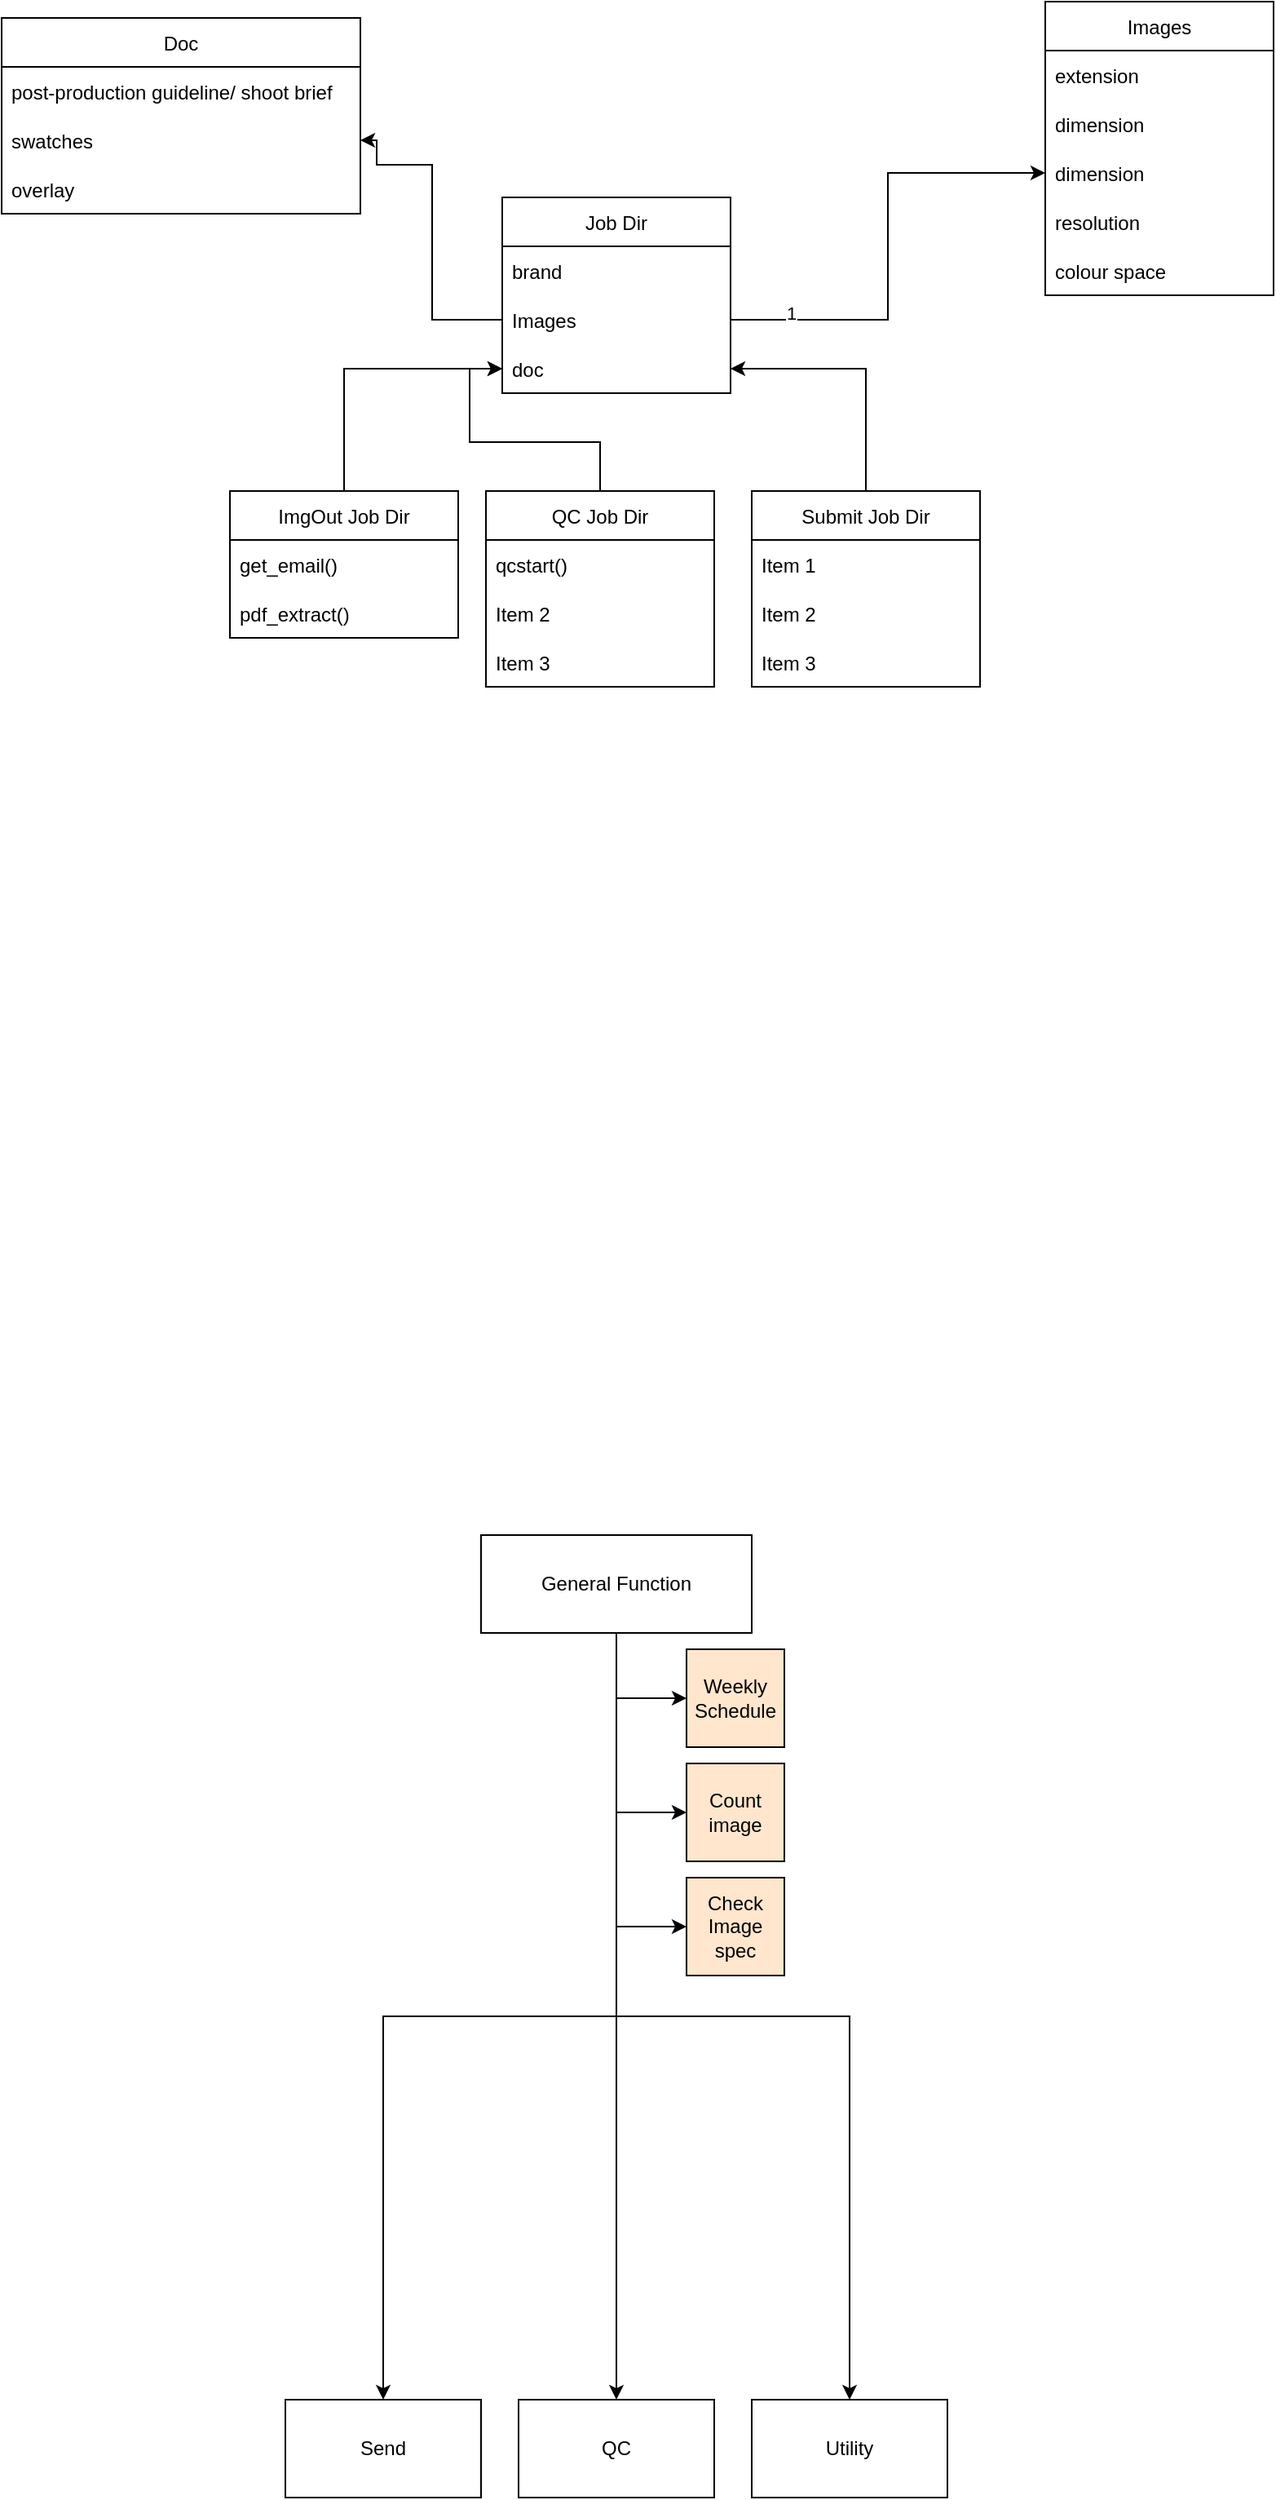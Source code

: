 <mxfile version="20.1.1" type="github">
  <diagram id="C5RBs43oDa-KdzZeNtuy" name="Page-1">
    <mxGraphModel dx="725" dy="1686" grid="1" gridSize="10" guides="1" tooltips="1" connect="1" arrows="1" fold="1" page="1" pageScale="1" pageWidth="827" pageHeight="1169" math="0" shadow="0">
      <root>
        <mxCell id="WIyWlLk6GJQsqaUBKTNV-0" />
        <mxCell id="WIyWlLk6GJQsqaUBKTNV-1" parent="WIyWlLk6GJQsqaUBKTNV-0" />
        <mxCell id="lcXrM0N4Hb1fk3FUeHap-44" style="edgeStyle=orthogonalEdgeStyle;rounded=0;orthogonalLoop=1;jettySize=auto;html=1;exitX=0.5;exitY=1;exitDx=0;exitDy=0;entryX=0;entryY=0.5;entryDx=0;entryDy=0;" parent="WIyWlLk6GJQsqaUBKTNV-1" source="lcXrM0N4Hb1fk3FUeHap-1" target="lcXrM0N4Hb1fk3FUeHap-39" edge="1">
          <mxGeometry relative="1" as="geometry" />
        </mxCell>
        <mxCell id="lcXrM0N4Hb1fk3FUeHap-52" style="edgeStyle=orthogonalEdgeStyle;rounded=0;orthogonalLoop=1;jettySize=auto;html=1;entryX=0.5;entryY=0;entryDx=0;entryDy=0;" parent="WIyWlLk6GJQsqaUBKTNV-1" source="lcXrM0N4Hb1fk3FUeHap-1" target="lcXrM0N4Hb1fk3FUeHap-37" edge="1">
          <mxGeometry relative="1" as="geometry" />
        </mxCell>
        <mxCell id="lcXrM0N4Hb1fk3FUeHap-53" style="edgeStyle=orthogonalEdgeStyle;rounded=0;orthogonalLoop=1;jettySize=auto;html=1;entryX=0.5;entryY=0;entryDx=0;entryDy=0;exitX=0.5;exitY=1;exitDx=0;exitDy=0;" parent="WIyWlLk6GJQsqaUBKTNV-1" source="lcXrM0N4Hb1fk3FUeHap-1" target="lcXrM0N4Hb1fk3FUeHap-34" edge="1">
          <mxGeometry relative="1" as="geometry">
            <mxPoint x="320" y="360" as="targetPoint" />
          </mxGeometry>
        </mxCell>
        <mxCell id="lcXrM0N4Hb1fk3FUeHap-55" style="edgeStyle=orthogonalEdgeStyle;rounded=0;orthogonalLoop=1;jettySize=auto;html=1;entryX=0.5;entryY=0;entryDx=0;entryDy=0;exitX=0.5;exitY=1;exitDx=0;exitDy=0;" parent="WIyWlLk6GJQsqaUBKTNV-1" source="lcXrM0N4Hb1fk3FUeHap-1" target="lcXrM0N4Hb1fk3FUeHap-38" edge="1">
          <mxGeometry relative="1" as="geometry" />
        </mxCell>
        <mxCell id="lcXrM0N4Hb1fk3FUeHap-56" style="edgeStyle=orthogonalEdgeStyle;rounded=0;orthogonalLoop=1;jettySize=auto;html=1;entryX=0.5;entryY=1;entryDx=0;entryDy=0;" parent="WIyWlLk6GJQsqaUBKTNV-1" source="lcXrM0N4Hb1fk3FUeHap-1" target="lcXrM0N4Hb1fk3FUeHap-41" edge="1">
          <mxGeometry relative="1" as="geometry" />
        </mxCell>
        <mxCell id="lcXrM0N4Hb1fk3FUeHap-59" style="edgeStyle=orthogonalEdgeStyle;rounded=0;orthogonalLoop=1;jettySize=auto;html=1;entryX=0.5;entryY=1;entryDx=0;entryDy=0;" parent="WIyWlLk6GJQsqaUBKTNV-1" source="lcXrM0N4Hb1fk3FUeHap-1" target="lcXrM0N4Hb1fk3FUeHap-58" edge="1">
          <mxGeometry relative="1" as="geometry" />
        </mxCell>
        <mxCell id="lcXrM0N4Hb1fk3FUeHap-1" value="General Function" style="rounded=0;whiteSpace=wrap;html=1;" parent="WIyWlLk6GJQsqaUBKTNV-1" vertex="1">
          <mxGeometry x="314" y="-160" width="166" height="60" as="geometry" />
        </mxCell>
        <mxCell id="lcXrM0N4Hb1fk3FUeHap-34" value="Send" style="whiteSpace=wrap;html=1;rounded=0;" parent="WIyWlLk6GJQsqaUBKTNV-1" vertex="1">
          <mxGeometry x="194" y="370" width="120" height="60" as="geometry" />
        </mxCell>
        <mxCell id="lcXrM0N4Hb1fk3FUeHap-37" value="QC" style="whiteSpace=wrap;html=1;rounded=0;" parent="WIyWlLk6GJQsqaUBKTNV-1" vertex="1">
          <mxGeometry x="337" y="370" width="120" height="60" as="geometry" />
        </mxCell>
        <mxCell id="lcXrM0N4Hb1fk3FUeHap-38" value="Utility" style="whiteSpace=wrap;html=1;rounded=0;" parent="WIyWlLk6GJQsqaUBKTNV-1" vertex="1">
          <mxGeometry x="480" y="370" width="120" height="60" as="geometry" />
        </mxCell>
        <mxCell id="lcXrM0N4Hb1fk3FUeHap-39" value="Weekly Schedule" style="whiteSpace=wrap;html=1;rounded=0;fillColor=#FFE6CC;" parent="WIyWlLk6GJQsqaUBKTNV-1" vertex="1">
          <mxGeometry x="440" y="-90" width="60" height="60" as="geometry" />
        </mxCell>
        <mxCell id="lcXrM0N4Hb1fk3FUeHap-40" style="edgeStyle=none;rounded=0;orthogonalLoop=1;jettySize=auto;html=1;exitX=1;exitY=0.75;exitDx=0;exitDy=0;" parent="WIyWlLk6GJQsqaUBKTNV-1" source="lcXrM0N4Hb1fk3FUeHap-39" target="lcXrM0N4Hb1fk3FUeHap-39" edge="1">
          <mxGeometry relative="1" as="geometry" />
        </mxCell>
        <mxCell id="lcXrM0N4Hb1fk3FUeHap-41" value="Count image" style="whiteSpace=wrap;html=1;rounded=0;fillColor=#FFE6CC;direction=south;" parent="WIyWlLk6GJQsqaUBKTNV-1" vertex="1">
          <mxGeometry x="440" y="-20" width="60" height="60" as="geometry" />
        </mxCell>
        <mxCell id="lcXrM0N4Hb1fk3FUeHap-58" value="Check&lt;br&gt;Image spec" style="whiteSpace=wrap;html=1;rounded=0;fillColor=#FFE6CC;direction=south;" parent="WIyWlLk6GJQsqaUBKTNV-1" vertex="1">
          <mxGeometry x="440" y="50" width="60" height="60" as="geometry" />
        </mxCell>
        <mxCell id="jGZXXcA7KvOJNHB1vB-I-1" value="Images" style="swimlane;fontStyle=0;childLayout=stackLayout;horizontal=1;startSize=30;horizontalStack=0;resizeParent=1;resizeParentMax=0;resizeLast=0;collapsible=1;marginBottom=0;" parent="WIyWlLk6GJQsqaUBKTNV-1" vertex="1">
          <mxGeometry x="660" y="-1100" width="140" height="180" as="geometry" />
        </mxCell>
        <mxCell id="jGZXXcA7KvOJNHB1vB-I-2" value="extension" style="text;strokeColor=none;fillColor=none;align=left;verticalAlign=middle;spacingLeft=4;spacingRight=4;overflow=hidden;points=[[0,0.5],[1,0.5]];portConstraint=eastwest;rotatable=0;" parent="jGZXXcA7KvOJNHB1vB-I-1" vertex="1">
          <mxGeometry y="30" width="140" height="30" as="geometry" />
        </mxCell>
        <mxCell id="jGZXXcA7KvOJNHB1vB-I-13" value="dimension" style="text;strokeColor=none;fillColor=none;align=left;verticalAlign=middle;spacingLeft=4;spacingRight=4;overflow=hidden;points=[[0,0.5],[1,0.5]];portConstraint=eastwest;rotatable=0;" parent="jGZXXcA7KvOJNHB1vB-I-1" vertex="1">
          <mxGeometry y="60" width="140" height="30" as="geometry" />
        </mxCell>
        <mxCell id="jGZXXcA7KvOJNHB1vB-I-3" value="dimension" style="text;strokeColor=none;fillColor=none;align=left;verticalAlign=middle;spacingLeft=4;spacingRight=4;overflow=hidden;points=[[0,0.5],[1,0.5]];portConstraint=eastwest;rotatable=0;" parent="jGZXXcA7KvOJNHB1vB-I-1" vertex="1">
          <mxGeometry y="90" width="140" height="30" as="geometry" />
        </mxCell>
        <mxCell id="jGZXXcA7KvOJNHB1vB-I-4" value="resolution" style="text;strokeColor=none;fillColor=none;align=left;verticalAlign=middle;spacingLeft=4;spacingRight=4;overflow=hidden;points=[[0,0.5],[1,0.5]];portConstraint=eastwest;rotatable=0;" parent="jGZXXcA7KvOJNHB1vB-I-1" vertex="1">
          <mxGeometry y="120" width="140" height="30" as="geometry" />
        </mxCell>
        <mxCell id="jGZXXcA7KvOJNHB1vB-I-5" value="colour space" style="text;strokeColor=none;fillColor=none;align=left;verticalAlign=middle;spacingLeft=4;spacingRight=4;overflow=hidden;points=[[0,0.5],[1,0.5]];portConstraint=eastwest;rotatable=0;" parent="jGZXXcA7KvOJNHB1vB-I-1" vertex="1">
          <mxGeometry y="150" width="140" height="30" as="geometry" />
        </mxCell>
        <mxCell id="jGZXXcA7KvOJNHB1vB-I-7" value="Job Dir" style="swimlane;fontStyle=0;childLayout=stackLayout;horizontal=1;startSize=30;horizontalStack=0;resizeParent=1;resizeParentMax=0;resizeLast=0;collapsible=1;marginBottom=0;" parent="WIyWlLk6GJQsqaUBKTNV-1" vertex="1">
          <mxGeometry x="327" y="-980" width="140" height="120" as="geometry" />
        </mxCell>
        <mxCell id="jGZXXcA7KvOJNHB1vB-I-8" value="brand" style="text;strokeColor=none;fillColor=none;align=left;verticalAlign=middle;spacingLeft=4;spacingRight=4;overflow=hidden;points=[[0,0.5],[1,0.5]];portConstraint=eastwest;rotatable=0;" parent="jGZXXcA7KvOJNHB1vB-I-7" vertex="1">
          <mxGeometry y="30" width="140" height="30" as="geometry" />
        </mxCell>
        <mxCell id="jGZXXcA7KvOJNHB1vB-I-9" value="Images" style="text;strokeColor=none;fillColor=none;align=left;verticalAlign=middle;spacingLeft=4;spacingRight=4;overflow=hidden;points=[[0,0.5],[1,0.5]];portConstraint=eastwest;rotatable=0;" parent="jGZXXcA7KvOJNHB1vB-I-7" vertex="1">
          <mxGeometry y="60" width="140" height="30" as="geometry" />
        </mxCell>
        <mxCell id="jGZXXcA7KvOJNHB1vB-I-10" value="doc" style="text;strokeColor=none;fillColor=none;align=left;verticalAlign=middle;spacingLeft=4;spacingRight=4;overflow=hidden;points=[[0,0.5],[1,0.5]];portConstraint=eastwest;rotatable=0;" parent="jGZXXcA7KvOJNHB1vB-I-7" vertex="1">
          <mxGeometry y="90" width="140" height="30" as="geometry" />
        </mxCell>
        <mxCell id="jGZXXcA7KvOJNHB1vB-I-11" style="edgeStyle=orthogonalEdgeStyle;rounded=0;orthogonalLoop=1;jettySize=auto;html=1;exitX=1;exitY=0.5;exitDx=0;exitDy=0;entryX=0;entryY=0.5;entryDx=0;entryDy=0;" parent="WIyWlLk6GJQsqaUBKTNV-1" source="jGZXXcA7KvOJNHB1vB-I-9" target="jGZXXcA7KvOJNHB1vB-I-3" edge="1">
          <mxGeometry relative="1" as="geometry" />
        </mxCell>
        <mxCell id="jGZXXcA7KvOJNHB1vB-I-12" value="1" style="edgeLabel;html=1;align=center;verticalAlign=middle;resizable=0;points=[];" parent="jGZXXcA7KvOJNHB1vB-I-11" vertex="1" connectable="0">
          <mxGeometry x="-0.743" y="4" relative="1" as="geometry">
            <mxPoint as="offset" />
          </mxGeometry>
        </mxCell>
        <mxCell id="jGZXXcA7KvOJNHB1vB-I-32" style="edgeStyle=orthogonalEdgeStyle;rounded=0;orthogonalLoop=1;jettySize=auto;html=1;exitX=0.5;exitY=0;exitDx=0;exitDy=0;" parent="WIyWlLk6GJQsqaUBKTNV-1" source="jGZXXcA7KvOJNHB1vB-I-16" target="jGZXXcA7KvOJNHB1vB-I-10" edge="1">
          <mxGeometry relative="1" as="geometry" />
        </mxCell>
        <mxCell id="jGZXXcA7KvOJNHB1vB-I-16" value="ImgOut Job Dir" style="swimlane;fontStyle=0;childLayout=stackLayout;horizontal=1;startSize=30;horizontalStack=0;resizeParent=1;resizeParentMax=0;resizeLast=0;collapsible=1;marginBottom=0;" parent="WIyWlLk6GJQsqaUBKTNV-1" vertex="1">
          <mxGeometry x="160" y="-800" width="140" height="90" as="geometry" />
        </mxCell>
        <mxCell id="jGZXXcA7KvOJNHB1vB-I-17" value="get_email()" style="text;strokeColor=none;fillColor=none;align=left;verticalAlign=middle;spacingLeft=4;spacingRight=4;overflow=hidden;points=[[0,0.5],[1,0.5]];portConstraint=eastwest;rotatable=0;" parent="jGZXXcA7KvOJNHB1vB-I-16" vertex="1">
          <mxGeometry y="30" width="140" height="30" as="geometry" />
        </mxCell>
        <mxCell id="jGZXXcA7KvOJNHB1vB-I-19" value="pdf_extract()" style="text;strokeColor=none;fillColor=none;align=left;verticalAlign=middle;spacingLeft=4;spacingRight=4;overflow=hidden;points=[[0,0.5],[1,0.5]];portConstraint=eastwest;rotatable=0;" parent="jGZXXcA7KvOJNHB1vB-I-16" vertex="1">
          <mxGeometry y="60" width="140" height="30" as="geometry" />
        </mxCell>
        <mxCell id="jGZXXcA7KvOJNHB1vB-I-33" style="edgeStyle=orthogonalEdgeStyle;rounded=0;orthogonalLoop=1;jettySize=auto;html=1;" parent="WIyWlLk6GJQsqaUBKTNV-1" source="jGZXXcA7KvOJNHB1vB-I-20" target="jGZXXcA7KvOJNHB1vB-I-10" edge="1">
          <mxGeometry relative="1" as="geometry" />
        </mxCell>
        <mxCell id="jGZXXcA7KvOJNHB1vB-I-20" value="QC Job Dir" style="swimlane;fontStyle=0;childLayout=stackLayout;horizontal=1;startSize=30;horizontalStack=0;resizeParent=1;resizeParentMax=0;resizeLast=0;collapsible=1;marginBottom=0;" parent="WIyWlLk6GJQsqaUBKTNV-1" vertex="1">
          <mxGeometry x="317" y="-800" width="140" height="120" as="geometry" />
        </mxCell>
        <mxCell id="jGZXXcA7KvOJNHB1vB-I-21" value="qcstart()" style="text;strokeColor=none;fillColor=none;align=left;verticalAlign=middle;spacingLeft=4;spacingRight=4;overflow=hidden;points=[[0,0.5],[1,0.5]];portConstraint=eastwest;rotatable=0;" parent="jGZXXcA7KvOJNHB1vB-I-20" vertex="1">
          <mxGeometry y="30" width="140" height="30" as="geometry" />
        </mxCell>
        <mxCell id="jGZXXcA7KvOJNHB1vB-I-22" value="Item 2" style="text;strokeColor=none;fillColor=none;align=left;verticalAlign=middle;spacingLeft=4;spacingRight=4;overflow=hidden;points=[[0,0.5],[1,0.5]];portConstraint=eastwest;rotatable=0;" parent="jGZXXcA7KvOJNHB1vB-I-20" vertex="1">
          <mxGeometry y="60" width="140" height="30" as="geometry" />
        </mxCell>
        <mxCell id="jGZXXcA7KvOJNHB1vB-I-23" value="Item 3" style="text;strokeColor=none;fillColor=none;align=left;verticalAlign=middle;spacingLeft=4;spacingRight=4;overflow=hidden;points=[[0,0.5],[1,0.5]];portConstraint=eastwest;rotatable=0;" parent="jGZXXcA7KvOJNHB1vB-I-20" vertex="1">
          <mxGeometry y="90" width="140" height="30" as="geometry" />
        </mxCell>
        <mxCell id="jGZXXcA7KvOJNHB1vB-I-34" style="edgeStyle=orthogonalEdgeStyle;rounded=0;orthogonalLoop=1;jettySize=auto;html=1;exitX=0.5;exitY=0;exitDx=0;exitDy=0;" parent="WIyWlLk6GJQsqaUBKTNV-1" source="jGZXXcA7KvOJNHB1vB-I-28" target="jGZXXcA7KvOJNHB1vB-I-10" edge="1">
          <mxGeometry relative="1" as="geometry" />
        </mxCell>
        <mxCell id="jGZXXcA7KvOJNHB1vB-I-28" value="Submit Job Dir" style="swimlane;fontStyle=0;childLayout=stackLayout;horizontal=1;startSize=30;horizontalStack=0;resizeParent=1;resizeParentMax=0;resizeLast=0;collapsible=1;marginBottom=0;" parent="WIyWlLk6GJQsqaUBKTNV-1" vertex="1">
          <mxGeometry x="480" y="-800" width="140" height="120" as="geometry" />
        </mxCell>
        <mxCell id="jGZXXcA7KvOJNHB1vB-I-29" value="Item 1" style="text;strokeColor=none;fillColor=none;align=left;verticalAlign=middle;spacingLeft=4;spacingRight=4;overflow=hidden;points=[[0,0.5],[1,0.5]];portConstraint=eastwest;rotatable=0;" parent="jGZXXcA7KvOJNHB1vB-I-28" vertex="1">
          <mxGeometry y="30" width="140" height="30" as="geometry" />
        </mxCell>
        <mxCell id="jGZXXcA7KvOJNHB1vB-I-30" value="Item 2" style="text;strokeColor=none;fillColor=none;align=left;verticalAlign=middle;spacingLeft=4;spacingRight=4;overflow=hidden;points=[[0,0.5],[1,0.5]];portConstraint=eastwest;rotatable=0;" parent="jGZXXcA7KvOJNHB1vB-I-28" vertex="1">
          <mxGeometry y="60" width="140" height="30" as="geometry" />
        </mxCell>
        <mxCell id="jGZXXcA7KvOJNHB1vB-I-31" value="Item 3" style="text;strokeColor=none;fillColor=none;align=left;verticalAlign=middle;spacingLeft=4;spacingRight=4;overflow=hidden;points=[[0,0.5],[1,0.5]];portConstraint=eastwest;rotatable=0;" parent="jGZXXcA7KvOJNHB1vB-I-28" vertex="1">
          <mxGeometry y="90" width="140" height="30" as="geometry" />
        </mxCell>
        <mxCell id="sbuA94Gi4j8GhDlN6hw3-2" value="Doc" style="swimlane;fontStyle=0;childLayout=stackLayout;horizontal=1;startSize=30;horizontalStack=0;resizeParent=1;resizeParentMax=0;resizeLast=0;collapsible=1;marginBottom=0;" vertex="1" parent="WIyWlLk6GJQsqaUBKTNV-1">
          <mxGeometry x="20" y="-1090" width="220" height="120" as="geometry" />
        </mxCell>
        <mxCell id="sbuA94Gi4j8GhDlN6hw3-3" value="post-production guideline/ shoot brief" style="text;strokeColor=none;fillColor=none;align=left;verticalAlign=middle;spacingLeft=4;spacingRight=4;overflow=hidden;points=[[0,0.5],[1,0.5]];portConstraint=eastwest;rotatable=0;" vertex="1" parent="sbuA94Gi4j8GhDlN6hw3-2">
          <mxGeometry y="30" width="220" height="30" as="geometry" />
        </mxCell>
        <mxCell id="sbuA94Gi4j8GhDlN6hw3-4" value="swatches" style="text;strokeColor=none;fillColor=none;align=left;verticalAlign=middle;spacingLeft=4;spacingRight=4;overflow=hidden;points=[[0,0.5],[1,0.5]];portConstraint=eastwest;rotatable=0;" vertex="1" parent="sbuA94Gi4j8GhDlN6hw3-2">
          <mxGeometry y="60" width="220" height="30" as="geometry" />
        </mxCell>
        <mxCell id="sbuA94Gi4j8GhDlN6hw3-5" value="overlay" style="text;strokeColor=none;fillColor=none;align=left;verticalAlign=middle;spacingLeft=4;spacingRight=4;overflow=hidden;points=[[0,0.5],[1,0.5]];portConstraint=eastwest;rotatable=0;" vertex="1" parent="sbuA94Gi4j8GhDlN6hw3-2">
          <mxGeometry y="90" width="220" height="30" as="geometry" />
        </mxCell>
        <mxCell id="sbuA94Gi4j8GhDlN6hw3-6" style="edgeStyle=orthogonalEdgeStyle;rounded=0;orthogonalLoop=1;jettySize=auto;html=1;exitX=0;exitY=0.5;exitDx=0;exitDy=0;entryX=1;entryY=0.5;entryDx=0;entryDy=0;" edge="1" parent="WIyWlLk6GJQsqaUBKTNV-1" source="jGZXXcA7KvOJNHB1vB-I-9" target="sbuA94Gi4j8GhDlN6hw3-4">
          <mxGeometry relative="1" as="geometry">
            <Array as="points">
              <mxPoint x="284" y="-905" />
              <mxPoint x="284" y="-1000" />
              <mxPoint x="250" y="-1000" />
              <mxPoint x="250" y="-1015" />
            </Array>
          </mxGeometry>
        </mxCell>
      </root>
    </mxGraphModel>
  </diagram>
</mxfile>
